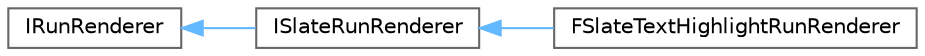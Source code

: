 digraph "Graphical Class Hierarchy"
{
 // INTERACTIVE_SVG=YES
 // LATEX_PDF_SIZE
  bgcolor="transparent";
  edge [fontname=Helvetica,fontsize=10,labelfontname=Helvetica,labelfontsize=10];
  node [fontname=Helvetica,fontsize=10,shape=box,height=0.2,width=0.4];
  rankdir="LR";
  Node0 [id="Node000000",label="IRunRenderer",height=0.2,width=0.4,color="grey40", fillcolor="white", style="filled",URL="$d3/d79/classIRunRenderer.html",tooltip=" "];
  Node0 -> Node1 [id="edge5569_Node000000_Node000001",dir="back",color="steelblue1",style="solid",tooltip=" "];
  Node1 [id="Node000001",label="ISlateRunRenderer",height=0.2,width=0.4,color="grey40", fillcolor="white", style="filled",URL="$d2/daf/classISlateRunRenderer.html",tooltip=" "];
  Node1 -> Node2 [id="edge5570_Node000001_Node000002",dir="back",color="steelblue1",style="solid",tooltip=" "];
  Node2 [id="Node000002",label="FSlateTextHighlightRunRenderer",height=0.2,width=0.4,color="grey40", fillcolor="white", style="filled",URL="$d9/d47/classFSlateTextHighlightRunRenderer.html",tooltip=" "];
}
